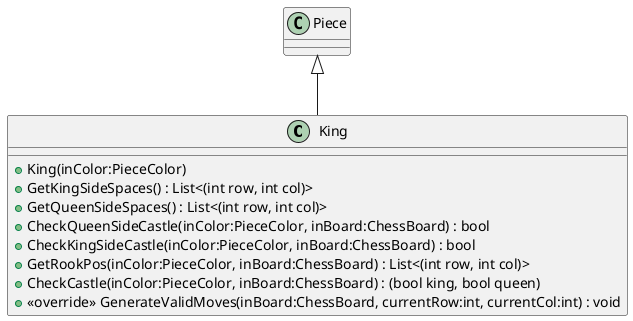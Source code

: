 @startuml
class King {
    + King(inColor:PieceColor)
    + GetKingSideSpaces() : List<(int row, int col)>
    + GetQueenSideSpaces() : List<(int row, int col)>
    + CheckQueenSideCastle(inColor:PieceColor, inBoard:ChessBoard) : bool
    + CheckKingSideCastle(inColor:PieceColor, inBoard:ChessBoard) : bool
    + GetRookPos(inColor:PieceColor, inBoard:ChessBoard) : List<(int row, int col)>
    + CheckCastle(inColor:PieceColor, inBoard:ChessBoard) : (bool king, bool queen)
    + <<override>> GenerateValidMoves(inBoard:ChessBoard, currentRow:int, currentCol:int) : void
}
Piece <|-- King
@enduml
